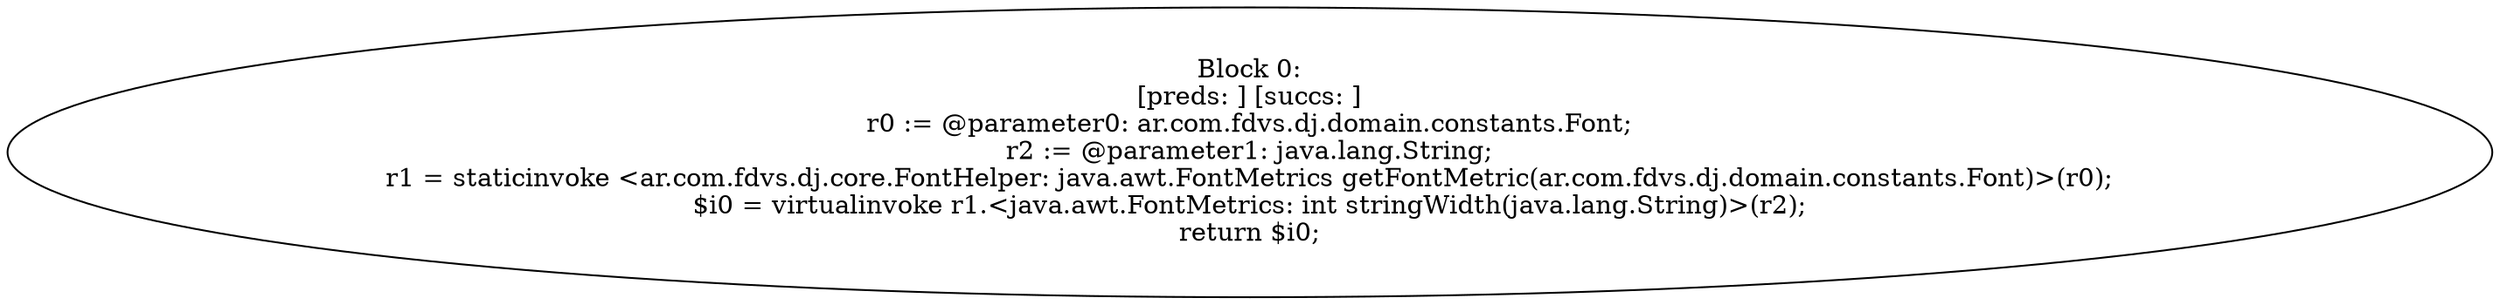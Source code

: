 digraph "unitGraph" {
    "Block 0:
[preds: ] [succs: ]
r0 := @parameter0: ar.com.fdvs.dj.domain.constants.Font;
r2 := @parameter1: java.lang.String;
r1 = staticinvoke <ar.com.fdvs.dj.core.FontHelper: java.awt.FontMetrics getFontMetric(ar.com.fdvs.dj.domain.constants.Font)>(r0);
$i0 = virtualinvoke r1.<java.awt.FontMetrics: int stringWidth(java.lang.String)>(r2);
return $i0;
"
}
